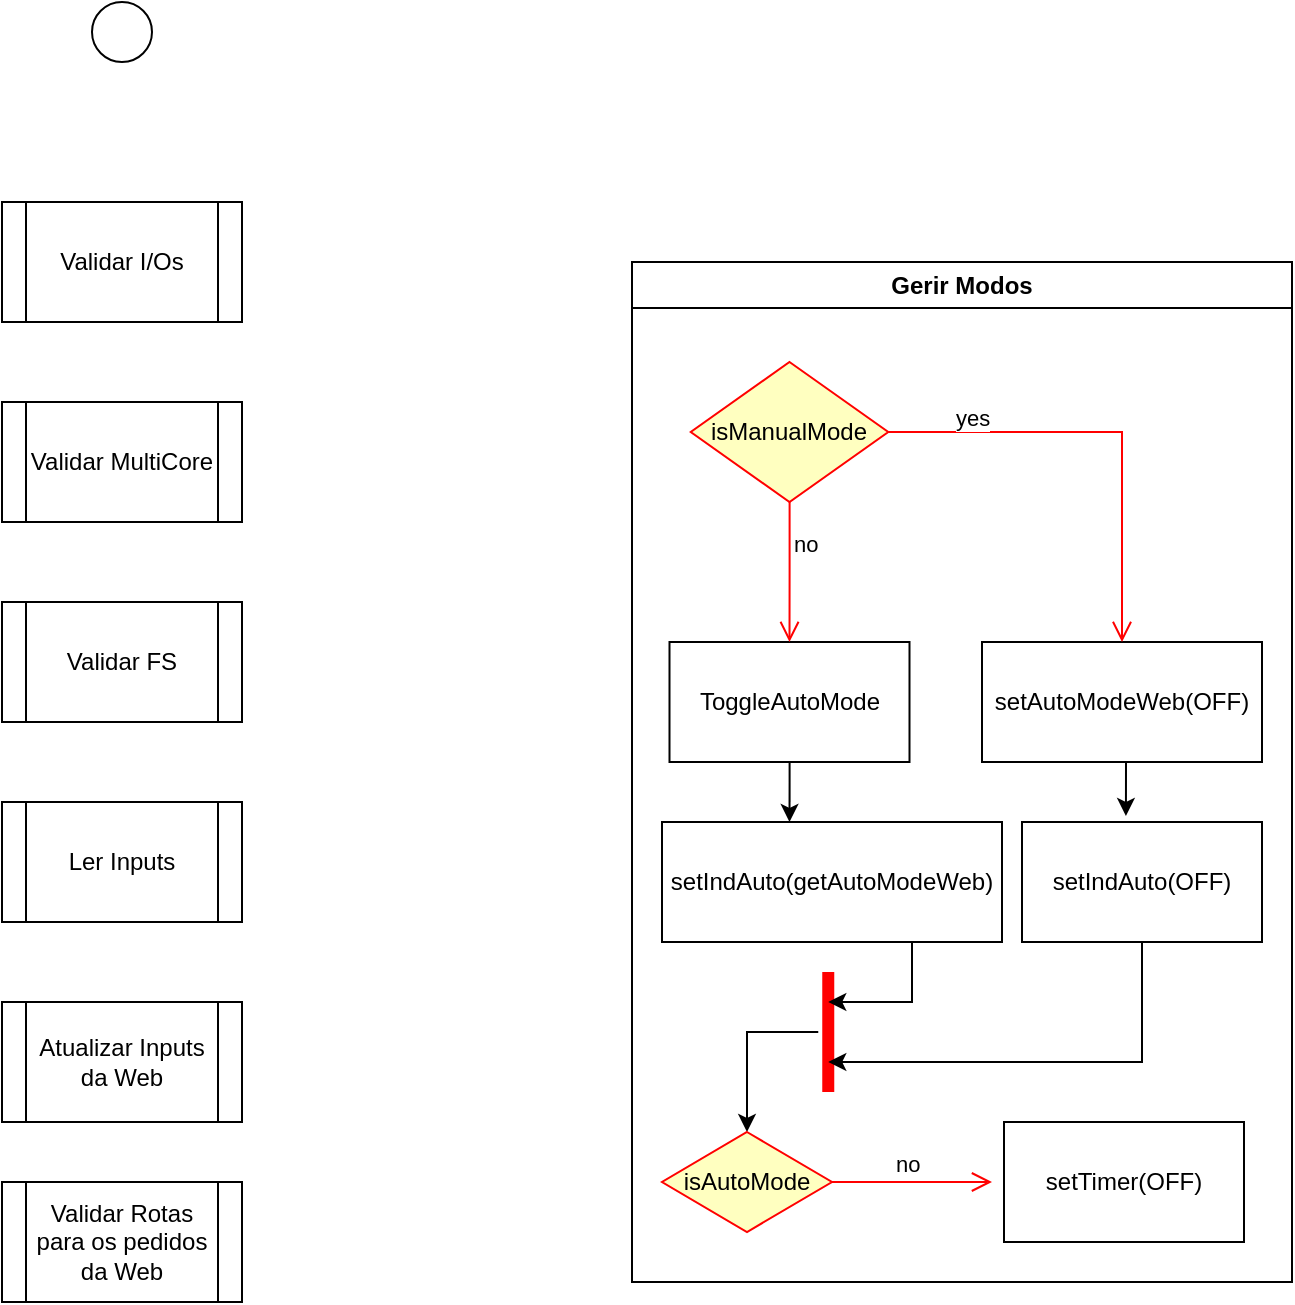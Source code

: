 <mxfile version="24.7.5">
  <diagram name="Página-1" id="likM_Zx0xi8ce1BpOYYx">
    <mxGraphModel dx="1434" dy="844" grid="1" gridSize="10" guides="1" tooltips="1" connect="1" arrows="1" fold="1" page="1" pageScale="1" pageWidth="827" pageHeight="1169" math="0" shadow="0">
      <root>
        <mxCell id="0" />
        <mxCell id="1" parent="0" />
        <mxCell id="CnbaMy-7QA9IRP3xKi6g-1" value="" style="ellipse;whiteSpace=wrap;html=1;" parent="1" vertex="1">
          <mxGeometry x="70" y="100" width="30" height="30" as="geometry" />
        </mxCell>
        <mxCell id="CnbaMy-7QA9IRP3xKi6g-2" value="Validar I/Os" style="shape=process;whiteSpace=wrap;html=1;backgroundOutline=1;" parent="1" vertex="1">
          <mxGeometry x="25" y="200" width="120" height="60" as="geometry" />
        </mxCell>
        <mxCell id="CnbaMy-7QA9IRP3xKi6g-3" value="Validar MultiCore" style="shape=process;whiteSpace=wrap;html=1;backgroundOutline=1;" parent="1" vertex="1">
          <mxGeometry x="25" y="300" width="120" height="60" as="geometry" />
        </mxCell>
        <mxCell id="CnbaMy-7QA9IRP3xKi6g-4" value="Atualizar Inputs da Web" style="shape=process;whiteSpace=wrap;html=1;backgroundOutline=1;" parent="1" vertex="1">
          <mxGeometry x="25" y="600" width="120" height="60" as="geometry" />
        </mxCell>
        <mxCell id="CnbaMy-7QA9IRP3xKi6g-5" value="Ler Inputs" style="shape=process;whiteSpace=wrap;html=1;backgroundOutline=1;" parent="1" vertex="1">
          <mxGeometry x="25" y="500" width="120" height="60" as="geometry" />
        </mxCell>
        <mxCell id="CnbaMy-7QA9IRP3xKi6g-6" value="Validar FS" style="shape=process;whiteSpace=wrap;html=1;backgroundOutline=1;" parent="1" vertex="1">
          <mxGeometry x="25" y="400" width="120" height="60" as="geometry" />
        </mxCell>
        <mxCell id="CnbaMy-7QA9IRP3xKi6g-7" value="Validar Rotas para os pedidos da Web" style="shape=process;whiteSpace=wrap;html=1;backgroundOutline=1;" parent="1" vertex="1">
          <mxGeometry x="25" y="690" width="120" height="60" as="geometry" />
        </mxCell>
        <mxCell id="fGqxRoDkHyo_lbZ63nAY-1" value="Gerir Modos" style="swimlane;whiteSpace=wrap;html=1;" vertex="1" parent="1">
          <mxGeometry x="340" y="230" width="330" height="510" as="geometry" />
        </mxCell>
        <mxCell id="fGqxRoDkHyo_lbZ63nAY-2" value="ToggleAutoMode" style="rounded=0;whiteSpace=wrap;html=1;" vertex="1" parent="fGqxRoDkHyo_lbZ63nAY-1">
          <mxGeometry x="18.75" y="190" width="120" height="60" as="geometry" />
        </mxCell>
        <mxCell id="fGqxRoDkHyo_lbZ63nAY-3" value="setIndAuto(getAutoModeWeb)" style="rounded=0;whiteSpace=wrap;html=1;" vertex="1" parent="fGqxRoDkHyo_lbZ63nAY-1">
          <mxGeometry x="15" y="280" width="170" height="60" as="geometry" />
        </mxCell>
        <mxCell id="fGqxRoDkHyo_lbZ63nAY-4" value="setIndAuto(OFF)" style="rounded=0;whiteSpace=wrap;html=1;" vertex="1" parent="fGqxRoDkHyo_lbZ63nAY-1">
          <mxGeometry x="195" y="280" width="120" height="60" as="geometry" />
        </mxCell>
        <mxCell id="fGqxRoDkHyo_lbZ63nAY-5" value="setAutoModeWeb(OFF)" style="rounded=0;whiteSpace=wrap;html=1;" vertex="1" parent="fGqxRoDkHyo_lbZ63nAY-1">
          <mxGeometry x="175" y="190" width="140" height="60" as="geometry" />
        </mxCell>
        <mxCell id="fGqxRoDkHyo_lbZ63nAY-6" style="edgeStyle=orthogonalEdgeStyle;rounded=0;orthogonalLoop=1;jettySize=auto;html=1;exitX=0.5;exitY=1;exitDx=0;exitDy=0;entryX=0.433;entryY=-0.05;entryDx=0;entryDy=0;entryPerimeter=0;" edge="1" parent="fGqxRoDkHyo_lbZ63nAY-1" source="fGqxRoDkHyo_lbZ63nAY-5" target="fGqxRoDkHyo_lbZ63nAY-4">
          <mxGeometry relative="1" as="geometry" />
        </mxCell>
        <mxCell id="fGqxRoDkHyo_lbZ63nAY-7" value="setTimer(OFF)" style="rounded=0;whiteSpace=wrap;html=1;" vertex="1" parent="fGqxRoDkHyo_lbZ63nAY-1">
          <mxGeometry x="186" y="430" width="120" height="60" as="geometry" />
        </mxCell>
        <mxCell id="fGqxRoDkHyo_lbZ63nAY-8" style="edgeStyle=orthogonalEdgeStyle;rounded=0;orthogonalLoop=1;jettySize=auto;html=1;entryX=0.5;entryY=0;entryDx=0;entryDy=0;" edge="1" parent="fGqxRoDkHyo_lbZ63nAY-1" source="fGqxRoDkHyo_lbZ63nAY-9" target="fGqxRoDkHyo_lbZ63nAY-16">
          <mxGeometry relative="1" as="geometry">
            <mxPoint x="60.0" y="420" as="targetPoint" />
            <Array as="points">
              <mxPoint x="57" y="385" />
            </Array>
          </mxGeometry>
        </mxCell>
        <mxCell id="fGqxRoDkHyo_lbZ63nAY-9" value="" style="shape=line;html=1;strokeWidth=6;strokeColor=#ff0000;rotation=90;" vertex="1" parent="fGqxRoDkHyo_lbZ63nAY-1">
          <mxGeometry x="68.13" y="380" width="60" height="10" as="geometry" />
        </mxCell>
        <mxCell id="fGqxRoDkHyo_lbZ63nAY-10" style="edgeStyle=orthogonalEdgeStyle;rounded=0;orthogonalLoop=1;jettySize=auto;html=1;entryX=0.75;entryY=0.5;entryDx=0;entryDy=0;entryPerimeter=0;" edge="1" parent="fGqxRoDkHyo_lbZ63nAY-1" source="fGqxRoDkHyo_lbZ63nAY-4" target="fGqxRoDkHyo_lbZ63nAY-9">
          <mxGeometry relative="1" as="geometry">
            <Array as="points">
              <mxPoint x="255" y="400" />
            </Array>
          </mxGeometry>
        </mxCell>
        <mxCell id="fGqxRoDkHyo_lbZ63nAY-11" style="edgeStyle=orthogonalEdgeStyle;rounded=0;orthogonalLoop=1;jettySize=auto;html=1;entryX=0.25;entryY=0.5;entryDx=0;entryDy=0;entryPerimeter=0;exitX=0.75;exitY=1;exitDx=0;exitDy=0;" edge="1" parent="fGqxRoDkHyo_lbZ63nAY-1" source="fGqxRoDkHyo_lbZ63nAY-3" target="fGqxRoDkHyo_lbZ63nAY-9">
          <mxGeometry relative="1" as="geometry">
            <Array as="points">
              <mxPoint x="140" y="340" />
              <mxPoint x="140" y="370" />
            </Array>
          </mxGeometry>
        </mxCell>
        <mxCell id="fGqxRoDkHyo_lbZ63nAY-12" value="isManualMode" style="rhombus;whiteSpace=wrap;html=1;fontColor=#000000;fillColor=#ffffc0;strokeColor=#ff0000;" vertex="1" parent="fGqxRoDkHyo_lbZ63nAY-1">
          <mxGeometry x="29.38" y="50" width="98.75" height="70" as="geometry" />
        </mxCell>
        <mxCell id="fGqxRoDkHyo_lbZ63nAY-13" value="no" style="edgeStyle=orthogonalEdgeStyle;html=1;align=left;verticalAlign=bottom;endArrow=open;endSize=8;strokeColor=#ff0000;rounded=0;entryX=0.5;entryY=0;entryDx=0;entryDy=0;" edge="1" parent="fGqxRoDkHyo_lbZ63nAY-1" source="fGqxRoDkHyo_lbZ63nAY-12" target="fGqxRoDkHyo_lbZ63nAY-2">
          <mxGeometry x="-0.143" relative="1" as="geometry">
            <mxPoint x="-10" y="90" as="targetPoint" />
            <mxPoint as="offset" />
          </mxGeometry>
        </mxCell>
        <mxCell id="fGqxRoDkHyo_lbZ63nAY-14" value="yes" style="edgeStyle=orthogonalEdgeStyle;html=1;align=left;verticalAlign=top;endArrow=open;endSize=8;strokeColor=#ff0000;rounded=0;entryX=0.5;entryY=0;entryDx=0;entryDy=0;" edge="1" parent="fGqxRoDkHyo_lbZ63nAY-1" source="fGqxRoDkHyo_lbZ63nAY-12" target="fGqxRoDkHyo_lbZ63nAY-5">
          <mxGeometry x="-0.71" y="20" relative="1" as="geometry">
            <mxPoint x="-150" y="170" as="targetPoint" />
            <mxPoint as="offset" />
          </mxGeometry>
        </mxCell>
        <mxCell id="fGqxRoDkHyo_lbZ63nAY-15" style="edgeStyle=orthogonalEdgeStyle;rounded=0;orthogonalLoop=1;jettySize=auto;html=1;entryX=0.375;entryY=0;entryDx=0;entryDy=0;entryPerimeter=0;" edge="1" parent="fGqxRoDkHyo_lbZ63nAY-1" source="fGqxRoDkHyo_lbZ63nAY-2" target="fGqxRoDkHyo_lbZ63nAY-3">
          <mxGeometry relative="1" as="geometry" />
        </mxCell>
        <mxCell id="fGqxRoDkHyo_lbZ63nAY-16" value="isAutoMode" style="rhombus;whiteSpace=wrap;html=1;fontColor=#000000;fillColor=#ffffc0;strokeColor=#ff0000;" vertex="1" parent="fGqxRoDkHyo_lbZ63nAY-1">
          <mxGeometry x="15" y="435" width="85" height="50" as="geometry" />
        </mxCell>
        <mxCell id="fGqxRoDkHyo_lbZ63nAY-17" value="no" style="edgeStyle=orthogonalEdgeStyle;html=1;align=left;verticalAlign=bottom;endArrow=open;endSize=8;strokeColor=#ff0000;rounded=0;" edge="1" parent="fGqxRoDkHyo_lbZ63nAY-1" source="fGqxRoDkHyo_lbZ63nAY-16">
          <mxGeometry x="-0.255" relative="1" as="geometry">
            <mxPoint x="180" y="460" as="targetPoint" />
            <mxPoint as="offset" />
          </mxGeometry>
        </mxCell>
      </root>
    </mxGraphModel>
  </diagram>
</mxfile>
